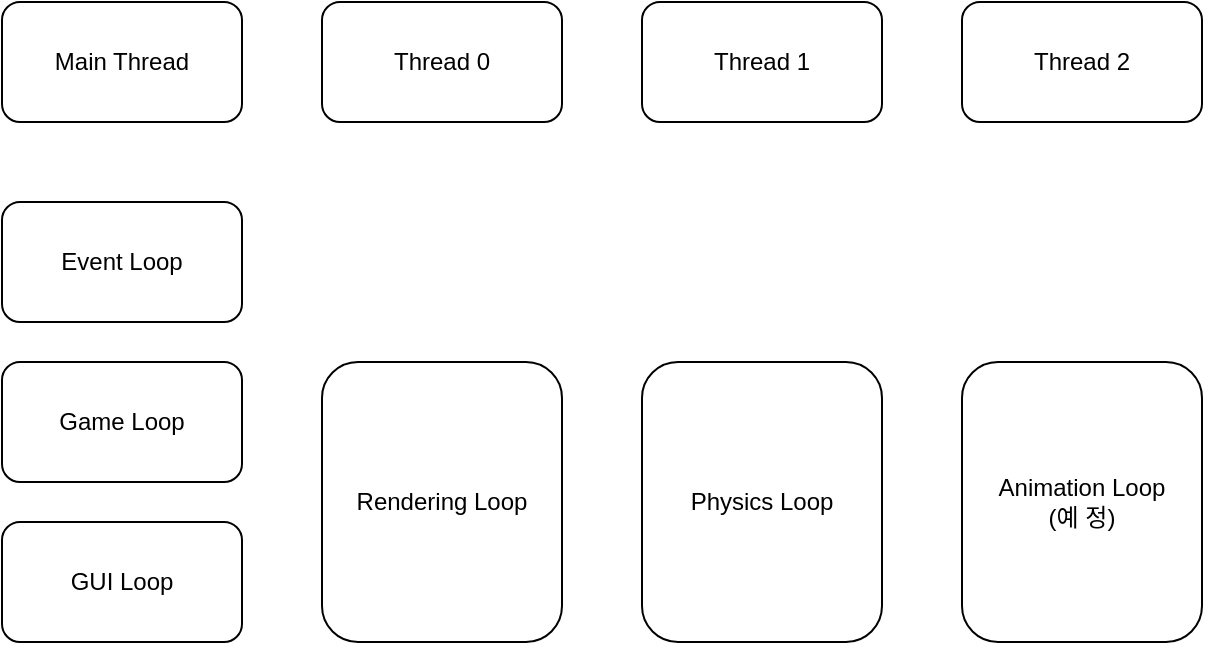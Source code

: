 <mxfile version="15.4.0" type="device"><diagram id="1Ga9rFnr5HbIU6kTvN2e" name="페이지-1"><mxGraphModel dx="1086" dy="798" grid="1" gridSize="10" guides="1" tooltips="1" connect="1" arrows="1" fold="1" page="1" pageScale="1" pageWidth="827" pageHeight="1169" math="0" shadow="0"><root><mxCell id="0"/><mxCell id="1" parent="0"/><mxCell id="nJPocNLZK8EINF58Ku5R-1" value="Event Loop" style="rounded=1;whiteSpace=wrap;html=1;" vertex="1" parent="1"><mxGeometry x="280" y="260" width="120" height="60" as="geometry"/></mxCell><mxCell id="nJPocNLZK8EINF58Ku5R-2" value="Main Thread" style="rounded=1;whiteSpace=wrap;html=1;" vertex="1" parent="1"><mxGeometry x="280" y="160" width="120" height="60" as="geometry"/></mxCell><mxCell id="nJPocNLZK8EINF58Ku5R-3" value="Thread 0" style="rounded=1;whiteSpace=wrap;html=1;" vertex="1" parent="1"><mxGeometry x="440" y="160" width="120" height="60" as="geometry"/></mxCell><mxCell id="nJPocNLZK8EINF58Ku5R-4" value="Thread 1" style="rounded=1;whiteSpace=wrap;html=1;" vertex="1" parent="1"><mxGeometry x="600" y="160" width="120" height="60" as="geometry"/></mxCell><mxCell id="nJPocNLZK8EINF58Ku5R-5" value="Game Loop" style="rounded=1;whiteSpace=wrap;html=1;" vertex="1" parent="1"><mxGeometry x="280" y="340" width="120" height="60" as="geometry"/></mxCell><mxCell id="nJPocNLZK8EINF58Ku5R-6" value="GUI Loop" style="rounded=1;whiteSpace=wrap;html=1;" vertex="1" parent="1"><mxGeometry x="280" y="420" width="120" height="60" as="geometry"/></mxCell><mxCell id="nJPocNLZK8EINF58Ku5R-7" value="Rendering Loop" style="rounded=1;whiteSpace=wrap;html=1;" vertex="1" parent="1"><mxGeometry x="440" y="340" width="120" height="140" as="geometry"/></mxCell><mxCell id="nJPocNLZK8EINF58Ku5R-8" value="Physics Loop" style="rounded=1;whiteSpace=wrap;html=1;" vertex="1" parent="1"><mxGeometry x="600" y="340" width="120" height="140" as="geometry"/></mxCell><mxCell id="nJPocNLZK8EINF58Ku5R-9" value="Thread 2" style="rounded=1;whiteSpace=wrap;html=1;" vertex="1" parent="1"><mxGeometry x="760" y="160" width="120" height="60" as="geometry"/></mxCell><mxCell id="nJPocNLZK8EINF58Ku5R-11" value="Animation Loop&lt;br&gt;(예 정)" style="rounded=1;whiteSpace=wrap;html=1;" vertex="1" parent="1"><mxGeometry x="760" y="340" width="120" height="140" as="geometry"/></mxCell></root></mxGraphModel></diagram></mxfile>